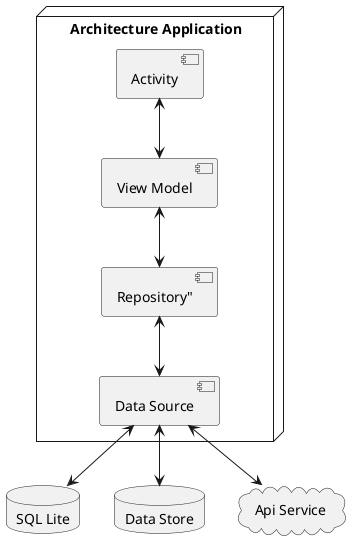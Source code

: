 @startuml

node "Architecture Application" {
    component "Activity" as activity
    component "View Model" as viewModel
    component "Repository"" as repository
    component "Data Source" as dataSource
}

database "SQL Lite" as databaseSQL
database "Data Store" as datastore
cloud "Api Service" as apiService

activity <--> viewModel
viewModel <--> repository
repository <--> dataSource
dataSource <--> databaseSQL
dataSource <--> datastore
dataSource <--> apiService

@enduml